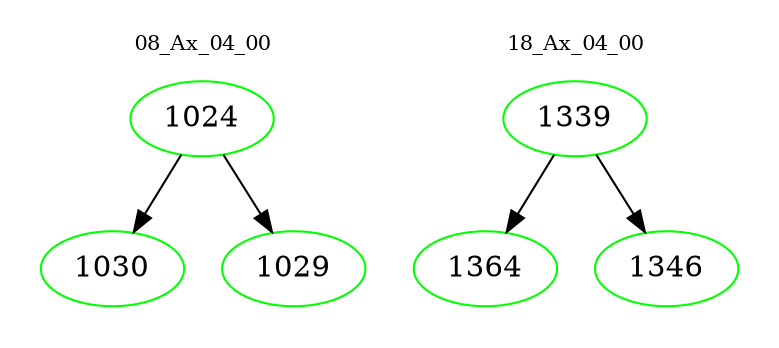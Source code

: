 digraph{
subgraph cluster_0 {
color = white
label = "08_Ax_04_00";
fontsize=10;
T0_1024 [label="1024", color="green"]
T0_1024 -> T0_1030 [color="black"]
T0_1030 [label="1030", color="green"]
T0_1024 -> T0_1029 [color="black"]
T0_1029 [label="1029", color="green"]
}
subgraph cluster_1 {
color = white
label = "18_Ax_04_00";
fontsize=10;
T1_1339 [label="1339", color="green"]
T1_1339 -> T1_1364 [color="black"]
T1_1364 [label="1364", color="green"]
T1_1339 -> T1_1346 [color="black"]
T1_1346 [label="1346", color="green"]
}
}
